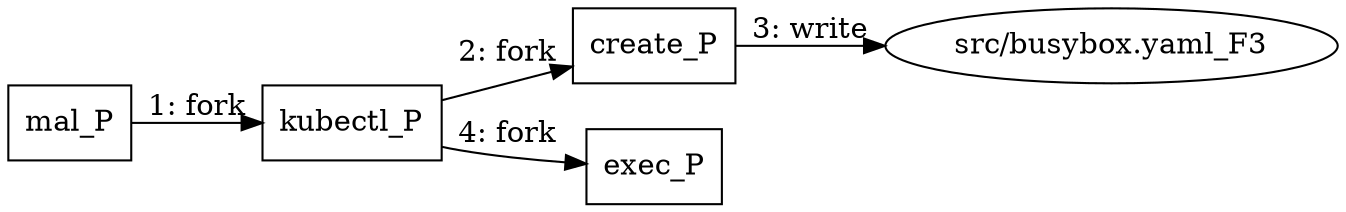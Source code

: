 digraph T1609 {
rankdir="LR"
size="9"
fixedsize="false"
splines="true"
nodesep=0.3
ranksep=0
fontsize=10
overlap="scalexy"
engine= "neato"
	"mal_P" [node_type=Process shape=box]
	"kubectl_P" [node_type=Process shape=box]
	"create_P" [node_type=Process shape=box]
	"exec_P" [node_type=Process shape=box]
	"src/busybox.yaml_F3" [node_type=File shape=ellipse]
	"mal_P" -> "kubectl_P" [label="1: fork"]
	"kubectl_P" -> "create_P" [label="2: fork"]
	"create_P" -> "src/busybox.yaml_F3" [label="3: write"]
	"kubectl_P" -> "exec_P" [label="4: fork"]
}
